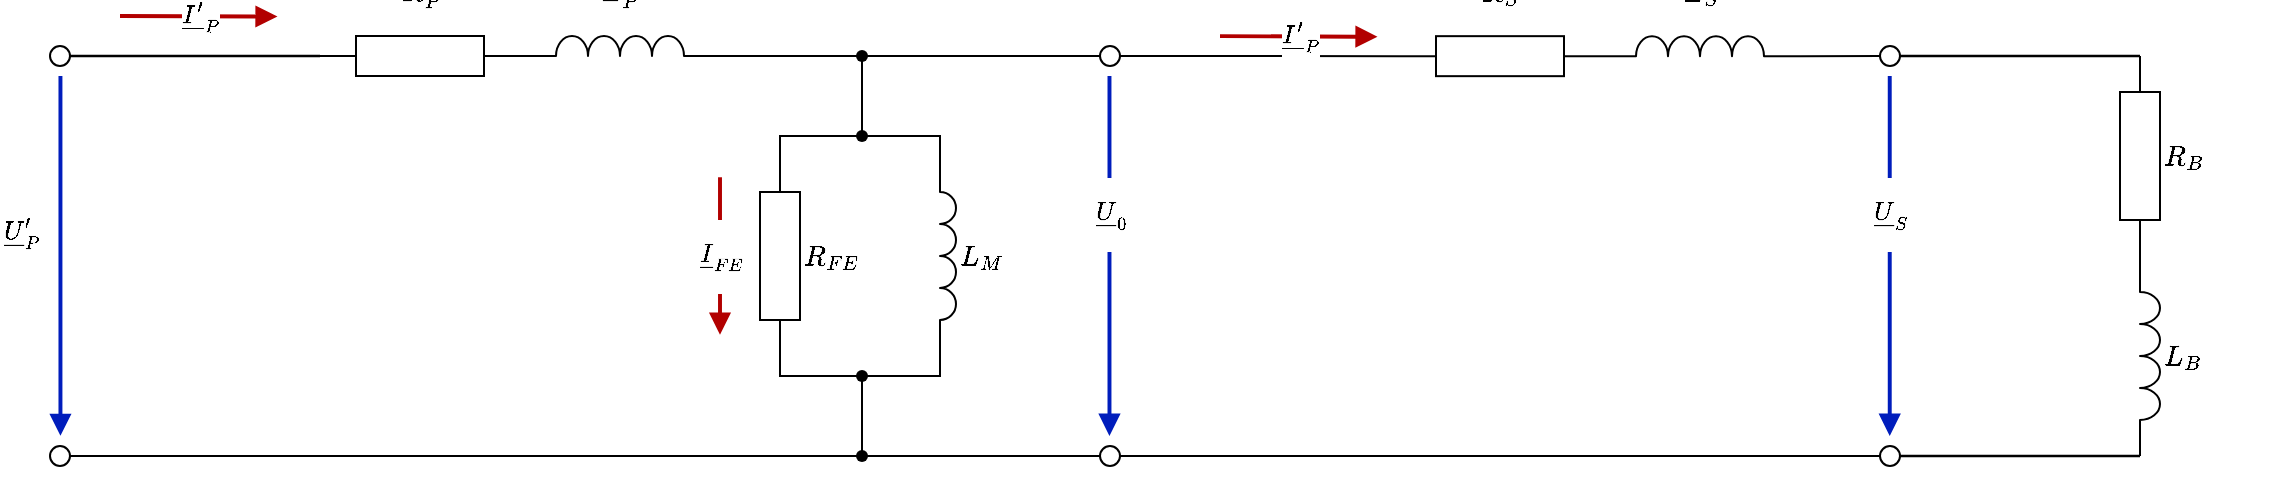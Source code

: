 <mxfile>
    <diagram id="W2GCAyt02r_Wo8HEGg_i" name="Page-1">
        <mxGraphModel dx="941" dy="703" grid="1" gridSize="10" guides="1" tooltips="1" connect="1" arrows="1" fold="1" page="1" pageScale="1" pageWidth="2339" pageHeight="3300" math="1" shadow="0">
            <root>
                <mxCell id="0"/>
                <mxCell id="1" parent="0"/>
                <mxCell id="32" value="" style="endArrow=none;html=1;exitDx=0;exitDy=0;flowAnimation=0;entryX=0;entryY=0.5;entryDx=0;entryDy=0;entryPerimeter=0;exitX=1;exitY=0.5;" edge="1" parent="1" source="127" target="90">
                    <mxGeometry width="50" height="50" relative="1" as="geometry">
                        <mxPoint x="732.34" y="250.37" as="sourcePoint"/>
                        <mxPoint x="870" y="250.08" as="targetPoint"/>
                        <Array as="points"/>
                    </mxGeometry>
                </mxCell>
                <mxCell id="44" value="" style="endArrow=none;html=1;entryX=0.279;entryY=0.893;entryDx=0;entryDy=0;entryPerimeter=0;exitX=0.621;exitY=0.321;exitDx=0;exitDy=0;exitPerimeter=0;" edge="1" parent="1" source="40" target="41">
                    <mxGeometry width="50" height="50" relative="1" as="geometry">
                        <mxPoint x="610" y="300" as="sourcePoint"/>
                        <mxPoint x="650" y="340" as="targetPoint"/>
                    </mxGeometry>
                </mxCell>
                <mxCell id="47" value="" style="endArrow=none;html=1;entryX=0;entryY=1;entryDx=0;entryDy=0;entryPerimeter=0;exitX=1;exitY=0.5;exitDx=0;exitDy=0;exitPerimeter=0;" edge="1" parent="1">
                    <mxGeometry width="50" height="50" relative="1" as="geometry">
                        <mxPoint x="950" y="240.08" as="sourcePoint"/>
                        <mxPoint x="950" y="240.08" as="targetPoint"/>
                    </mxGeometry>
                </mxCell>
                <mxCell id="52" value="" style="shape=waypoint;sketch=0;fillStyle=solid;size=6;pointerEvents=1;points=[];fillColor=none;resizable=0;rotatable=0;perimeter=centerPerimeter;snapToPoint=1;" vertex="1" parent="1">
                    <mxGeometry x="591" y="430" width="20" height="20" as="geometry"/>
                </mxCell>
                <mxCell id="53" value="" style="endArrow=none;html=1;entryX=0.84;entryY=0.962;entryDx=0;entryDy=0;entryPerimeter=0;" edge="1" parent="1" source="52" target="51">
                    <mxGeometry width="50" height="50" relative="1" as="geometry">
                        <mxPoint x="690" y="460" as="sourcePoint"/>
                        <mxPoint x="670" y="440" as="targetPoint"/>
                    </mxGeometry>
                </mxCell>
                <mxCell id="54" value="" style="endArrow=none;html=1;exitX=0.427;exitY=0.859;exitDx=0;exitDy=0;exitPerimeter=0;entryX=1;entryY=0.5;entryDx=0;entryDy=0;" edge="1" parent="1" source="52" target="111">
                    <mxGeometry width="50" height="50" relative="1" as="geometry">
                        <mxPoint x="625.43" y="451.17" as="sourcePoint"/>
                        <mxPoint x="210" y="445" as="targetPoint"/>
                        <Array as="points"/>
                    </mxGeometry>
                </mxCell>
                <mxCell id="61" value="" style="endArrow=none;html=1;entryX=0.674;entryY=0.629;entryDx=0;entryDy=0;entryPerimeter=0;exitDx=0;exitDy=0;exitX=0;exitY=0.5;" edge="1" parent="1" source="129" target="52">
                    <mxGeometry width="50" height="50" relative="1" as="geometry">
                        <mxPoint x="720" y="440" as="sourcePoint"/>
                        <mxPoint x="620" y="439.76" as="targetPoint"/>
                    </mxGeometry>
                </mxCell>
                <mxCell id="84" value="" style="endArrow=block;html=1;entryX=0;entryY=0.5;entryDx=0;entryDy=0;entryPerimeter=0;endFill=1;flowAnimation=0;fillColor=#e51400;strokeColor=#B20000;shadow=0;exitX=1.109;exitY=0.53;exitDx=0;exitDy=0;exitPerimeter=0;strokeWidth=1.968;startSize=5.905;endSize=5.905;rounded=0;align=center;verticalAlign=bottom;fontFamily=Helvetica;fontSize=11;fontColor=default;labelBackgroundColor=default;jumpStyle=sharp;startArrow=none;startFill=0;" edge="1" parent="1">
                    <mxGeometry width="50" height="50" relative="1" as="geometry">
                        <mxPoint x="230" y="219.996" as="sourcePoint"/>
                        <mxPoint x="308.74" y="220.296" as="targetPoint"/>
                    </mxGeometry>
                </mxCell>
                <mxCell id="107" value="$$\underline{I&#39;}_{P}$$" style="edgeLabel;html=1;align=center;verticalAlign=middle;resizable=0;points=[];fontFamily=Helvetica;fontSize=11;fontColor=default;labelBackgroundColor=default;rounded=0;sketch=1;jiggle=2;curveFitting=1;strokeColor=#001DBC;strokeWidth=1.968;fillColor=#0050ef;" vertex="1" connectable="0" parent="84">
                    <mxGeometry relative="1" as="geometry">
                        <mxPoint as="offset"/>
                    </mxGeometry>
                </mxCell>
                <mxCell id="22" value="$$L_M$$" style="pointerEvents=1;verticalLabelPosition=middle;shadow=0;dashed=0;align=left;html=1;verticalAlign=middle;shape=mxgraph.electrical.inductors.inductor_3;direction=south;labelPosition=right;horizontal=1;fontSize=12;container=0;" vertex="1" parent="1">
                    <mxGeometry x="640" y="290" width="8" height="100" as="geometry"/>
                </mxCell>
                <mxCell id="29" value="" style="endArrow=none;html=1;exitDx=0;exitDy=0;exitPerimeter=0;entryX=0;entryY=1;entryDx=0;entryDy=0;entryPerimeter=0;rounded=0;curved=0;" edge="1" parent="1" source="40" target="22">
                    <mxGeometry width="50" height="50" relative="1" as="geometry">
                        <mxPoint x="561" y="280" as="sourcePoint"/>
                        <mxPoint x="641" y="280" as="targetPoint"/>
                        <Array as="points">
                            <mxPoint x="640" y="280"/>
                        </Array>
                    </mxGeometry>
                </mxCell>
                <mxCell id="56" value="" style="endArrow=none;html=1;entryDx=0;entryDy=0;entryPerimeter=0;exitX=0;exitY=0.5;exitDx=0;exitDy=0;exitPerimeter=0;rounded=0;curved=0;" edge="1" parent="1" source="73" target="40">
                    <mxGeometry width="50" height="50" relative="1" as="geometry">
                        <mxPoint x="561" y="280" as="sourcePoint"/>
                        <mxPoint x="641" y="280" as="targetPoint"/>
                        <Array as="points">
                            <mxPoint x="560" y="280"/>
                        </Array>
                    </mxGeometry>
                </mxCell>
                <mxCell id="40" value="" style="shape=waypoint;sketch=0;fillStyle=solid;size=6;pointerEvents=1;points=[];fillColor=none;resizable=0;rotatable=0;perimeter=centerPerimeter;snapToPoint=1;container=0;" vertex="1" parent="1">
                    <mxGeometry x="591" y="270" width="20" height="20" as="geometry"/>
                </mxCell>
                <mxCell id="51" value="" style="shape=waypoint;sketch=0;fillStyle=solid;size=6;pointerEvents=1;points=[];fillColor=none;resizable=0;rotatable=0;perimeter=centerPerimeter;snapToPoint=1;container=0;" vertex="1" parent="1">
                    <mxGeometry x="591" y="390" width="20" height="20" as="geometry"/>
                </mxCell>
                <mxCell id="73" value="&lt;span style=&quot;color: rgb(0, 0, 0);&quot;&gt;$$R_{FE}$$&lt;/span&gt;" style="pointerEvents=1;verticalLabelPosition=middle;shadow=0;dashed=0;align=left;html=1;verticalAlign=middle;shape=mxgraph.electrical.resistors.resistor_1;rotation=0;horizontal=1;labelPosition=right;fontSize=12;direction=south;container=0;" vertex="1" parent="1">
                    <mxGeometry x="550" y="290" width="20" height="100" as="geometry"/>
                </mxCell>
                <mxCell id="80" value="" style="endArrow=none;html=1;exitX=0.129;exitY=0.47;exitDx=0;exitDy=0;exitPerimeter=0;entryX=1;entryY=1;entryDx=0;entryDy=0;entryPerimeter=0;rounded=0;curved=0;" edge="1" parent="1" source="51" target="22">
                    <mxGeometry width="50" height="50" relative="1" as="geometry">
                        <mxPoint x="471" y="430" as="sourcePoint"/>
                        <mxPoint x="641" y="400" as="targetPoint"/>
                        <Array as="points">
                            <mxPoint x="640" y="400"/>
                        </Array>
                    </mxGeometry>
                </mxCell>
                <mxCell id="83" value="" style="endArrow=none;html=1;entryX=1;entryY=0.5;entryDx=0;entryDy=0;entryPerimeter=0;rounded=0;curved=0;exitX=0.334;exitY=0.47;exitDx=0;exitDy=0;exitPerimeter=0;" edge="1" parent="1" source="51" target="73">
                    <mxGeometry width="50" height="50" relative="1" as="geometry">
                        <mxPoint x="580" y="400" as="sourcePoint"/>
                        <mxPoint x="501" y="390" as="targetPoint"/>
                        <Array as="points">
                            <mxPoint x="560" y="400"/>
                        </Array>
                    </mxGeometry>
                </mxCell>
                <mxCell id="86" value="" style="endArrow=none;html=1;exitDx=0;exitDy=0;exitPerimeter=0;exitX=1;exitY=1;entryDx=0;entryDy=0;entryPerimeter=0;flowAnimation=0;" edge="1" parent="1" source="5" target="41">
                    <mxGeometry width="50" height="50" relative="1" as="geometry">
                        <mxPoint x="530" y="240" as="sourcePoint"/>
                        <mxPoint x="680" y="240" as="targetPoint"/>
                        <Array as="points"/>
                    </mxGeometry>
                </mxCell>
                <mxCell id="41" value="" style="shape=waypoint;sketch=0;fillStyle=solid;size=6;pointerEvents=1;points=[];fillColor=none;resizable=0;rotatable=0;perimeter=centerPerimeter;snapToPoint=1;" vertex="1" parent="1">
                    <mxGeometry x="591" y="230" width="20" height="20" as="geometry"/>
                </mxCell>
                <mxCell id="88" value="" style="group" vertex="1" connectable="0" parent="1">
                    <mxGeometry x="330" y="230" width="200" height="20" as="geometry"/>
                </mxCell>
                <mxCell id="2" value="&lt;span style=&quot;color: rgb(0, 0, 0); text-align: left;&quot;&gt;$$R&#39;_{P}$$&lt;/span&gt;" style="pointerEvents=1;verticalLabelPosition=top;shadow=0;dashed=0;align=center;html=1;verticalAlign=bottom;shape=mxgraph.electrical.resistors.resistor_1;labelPosition=center;horizontal=1;" vertex="1" parent="88">
                    <mxGeometry width="100" height="20" as="geometry"/>
                </mxCell>
                <mxCell id="5" value="&lt;span style=&quot;color: rgb(0, 0, 0); text-align: left;&quot;&gt;$$L&#39;_{P}$$&lt;/span&gt;" style="pointerEvents=1;verticalLabelPosition=top;shadow=0;dashed=0;align=center;html=1;verticalAlign=bottom;shape=mxgraph.electrical.inductors.inductor_3;horizontal=1;labelPosition=center;" vertex="1" parent="88">
                    <mxGeometry x="100" width="100" height="10" as="geometry"/>
                </mxCell>
                <mxCell id="31" value="" style="endArrow=none;html=1;entryX=0;entryY=1;entryDx=0;entryDy=0;entryPerimeter=0;exitX=1;exitY=0.5;exitDx=0;exitDy=0;exitPerimeter=0;" edge="1" parent="88" source="2" target="5">
                    <mxGeometry width="50" height="50" relative="1" as="geometry">
                        <mxPoint x="90" y="-30" as="sourcePoint"/>
                        <mxPoint x="170" y="-30" as="targetPoint"/>
                    </mxGeometry>
                </mxCell>
                <mxCell id="89" value="" style="group" vertex="1" connectable="0" parent="1">
                    <mxGeometry x="870" y="230.08" width="200" height="20" as="geometry"/>
                </mxCell>
                <mxCell id="90" value="&lt;span style=&quot;color: rgb(0, 0, 0); text-align: left;&quot;&gt;$$R_{S}$$&lt;/span&gt;" style="pointerEvents=1;verticalLabelPosition=top;shadow=0;dashed=0;align=center;html=1;verticalAlign=bottom;shape=mxgraph.electrical.resistors.resistor_1;labelPosition=center;horizontal=1;" vertex="1" parent="89">
                    <mxGeometry width="100" height="20" as="geometry"/>
                </mxCell>
                <mxCell id="91" value="&lt;span style=&quot;color: rgb(0, 0, 0); text-align: left;&quot;&gt;$$L_{S}$$&lt;/span&gt;" style="pointerEvents=1;verticalLabelPosition=top;shadow=0;dashed=0;align=center;html=1;verticalAlign=bottom;shape=mxgraph.electrical.inductors.inductor_3;horizontal=1;labelPosition=center;" vertex="1" parent="89">
                    <mxGeometry x="100" width="100" height="10" as="geometry"/>
                </mxCell>
                <mxCell id="92" value="" style="endArrow=none;html=1;entryX=0;entryY=1;entryDx=0;entryDy=0;entryPerimeter=0;exitX=1;exitY=0.5;exitDx=0;exitDy=0;exitPerimeter=0;" edge="1" parent="89" source="90" target="91">
                    <mxGeometry width="50" height="50" relative="1" as="geometry">
                        <mxPoint x="90" y="-30" as="sourcePoint"/>
                        <mxPoint x="170" y="-30" as="targetPoint"/>
                    </mxGeometry>
                </mxCell>
                <mxCell id="93" value="" style="endArrow=none;html=1;exitDx=0;exitDy=0;exitPerimeter=0;flowAnimation=0;exitX=1;exitY=1;entryX=0;entryY=0.5;entryDx=0;entryDy=0;" edge="1" parent="1" source="91" target="124">
                    <mxGeometry width="50" height="50" relative="1" as="geometry">
                        <mxPoint x="971" y="150.08" as="sourcePoint"/>
                        <mxPoint x="1100" y="240.08" as="targetPoint"/>
                        <Array as="points"/>
                    </mxGeometry>
                </mxCell>
                <mxCell id="95" value="" style="endArrow=none;html=1;exitDx=0;exitDy=0;exitPerimeter=0;flowAnimation=0;entryDx=0;entryDy=0;exitX=0.729;exitY=0.559;entryX=0;entryY=0.5;" edge="1" parent="1" source="41" target="127">
                    <mxGeometry width="50" height="50" relative="1" as="geometry">
                        <mxPoint x="601" y="240" as="sourcePoint"/>
                        <mxPoint x="720" y="240" as="targetPoint"/>
                        <Array as="points"/>
                    </mxGeometry>
                </mxCell>
                <mxCell id="97" value="" style="endArrow=none;html=1;entryDx=0;entryDy=0;rounded=0;curved=0;entryX=1;entryY=0.5;exitX=0;exitY=0.5;exitDx=0;exitDy=0;" edge="1" parent="1" source="133" target="129">
                    <mxGeometry width="50" height="50" relative="1" as="geometry">
                        <mxPoint x="1040" y="439.78" as="sourcePoint"/>
                        <mxPoint x="760" y="439.78" as="targetPoint"/>
                    </mxGeometry>
                </mxCell>
                <mxCell id="98" value="" style="endArrow=none;startArrow=block;html=1;rounded=0;strokeColor=#001DBC;align=center;verticalAlign=bottom;fontFamily=Helvetica;fontSize=11;fontColor=default;labelBackgroundColor=default;curved=0;entryX=0.594;entryY=0.889;entryDx=0;entryDy=0;entryPerimeter=0;exitX=0.678;exitY=0.333;exitDx=0;exitDy=0;exitPerimeter=0;endFill=0;startFill=1;strokeWidth=1.968;fillColor=#0050ef;jumpStyle=sharp;" edge="1" parent="1">
                    <mxGeometry width="50" height="50" relative="1" as="geometry">
                        <mxPoint x="724.74" y="429.96" as="sourcePoint"/>
                        <mxPoint x="724.74" y="250.039" as="targetPoint"/>
                    </mxGeometry>
                </mxCell>
                <mxCell id="102" value="$$\underline{U}_{0}$$" style="edgeLabel;html=1;align=center;verticalAlign=bottom;resizable=0;points=[];fontFamily=Helvetica;fontSize=11;fontColor=default;labelBackgroundColor=default;rounded=0;sketch=1;jiggle=2;curveFitting=1;strokeColor=#001DBC;strokeWidth=1.968;fillColor=#0050ef;" vertex="1" connectable="0" parent="98">
                    <mxGeometry relative="1" as="geometry">
                        <mxPoint as="offset"/>
                    </mxGeometry>
                </mxCell>
                <mxCell id="99" value="" style="endArrow=none;startArrow=block;html=1;rounded=0;strokeColor=#001DBC;align=right;verticalAlign=middle;exitX=0.678;exitY=0.333;exitDx=0;exitDy=0;exitPerimeter=0;endFill=0;startFill=1;strokeWidth=1.968;fillColor=#0050ef;labelPosition=left;verticalLabelPosition=middle;jumpStyle=sharp;startSize=5.905;" edge="1" parent="1">
                    <mxGeometry width="50" height="50" relative="1" as="geometry">
                        <mxPoint x="200.225" y="429.92" as="sourcePoint"/>
                        <mxPoint x="200.225" y="249.999" as="targetPoint"/>
                    </mxGeometry>
                </mxCell>
                <mxCell id="101" value="$$\underline{U}&#39;_{P}$$" style="edgeLabel;html=1;align=left;verticalAlign=bottom;resizable=0;points=[];labelPosition=right;verticalLabelPosition=top;horizontal=1;textDirection=ltr;" vertex="1" connectable="0" parent="99">
                    <mxGeometry relative="1" as="geometry">
                        <mxPoint x="-30" y="10" as="offset"/>
                    </mxGeometry>
                </mxCell>
                <mxCell id="100" value="" style="endArrow=none;startArrow=block;html=1;rounded=0;strokeColor=#001DBC;align=center;verticalAlign=bottom;fontFamily=Helvetica;fontSize=11;fontColor=default;labelBackgroundColor=default;curved=0;entryX=0.594;entryY=0.889;entryDx=0;entryDy=0;entryPerimeter=0;exitX=0.678;exitY=0.333;exitDx=0;exitDy=0;exitPerimeter=0;endFill=0;startFill=1;strokeWidth=1.968;fillColor=#0050ef;jumpStyle=sharp;" edge="1" parent="1">
                    <mxGeometry width="50" height="50" relative="1" as="geometry">
                        <mxPoint x="1114.87" y="429.96" as="sourcePoint"/>
                        <mxPoint x="1114.87" y="250.04" as="targetPoint"/>
                    </mxGeometry>
                </mxCell>
                <mxCell id="106" value="$$\underline{U}_{S}$$" style="edgeLabel;html=1;align=center;verticalAlign=bottom;resizable=0;points=[];fontFamily=Helvetica;fontSize=11;fontColor=default;labelBackgroundColor=default;rounded=0;sketch=1;jiggle=2;curveFitting=1;strokeColor=#001DBC;strokeWidth=1.968;fillColor=#0050ef;" vertex="1" connectable="0" parent="100">
                    <mxGeometry relative="1" as="geometry">
                        <mxPoint as="offset"/>
                    </mxGeometry>
                </mxCell>
                <mxCell id="110" value="" style="ellipse;whiteSpace=wrap;html=1;aspect=fixed;fontFamily=Helvetica;fontSize=11;fontColor=default;labelBackgroundColor=default;" vertex="1" parent="1">
                    <mxGeometry x="195" y="235" width="10" height="10" as="geometry"/>
                </mxCell>
                <mxCell id="111" value="" style="ellipse;whiteSpace=wrap;html=1;aspect=fixed;fontFamily=Helvetica;fontSize=11;fontColor=default;labelBackgroundColor=default;" vertex="1" parent="1">
                    <mxGeometry x="195" y="435" width="10" height="10" as="geometry"/>
                </mxCell>
                <mxCell id="119" value="" style="endArrow=none;html=1;rounded=0;strokeColor=default;strokeWidth=1.181;align=center;verticalAlign=middle;fontFamily=Helvetica;fontSize=11;fontColor=default;labelBackgroundColor=default;curved=0;entryX=0;entryY=0.5;entryDx=0;entryDy=0;entryPerimeter=0;exitX=1;exitY=0.5;exitDx=0;exitDy=0;" edge="1" parent="1" source="110" target="2">
                    <mxGeometry width="50" height="50" relative="1" as="geometry">
                        <mxPoint x="205" y="260.0" as="sourcePoint"/>
                        <mxPoint x="330" y="260.0" as="targetPoint"/>
                    </mxGeometry>
                </mxCell>
                <mxCell id="124" value="" style="ellipse;whiteSpace=wrap;html=1;aspect=fixed;fontFamily=Helvetica;fontSize=11;fontColor=default;labelBackgroundColor=default;" vertex="1" parent="1">
                    <mxGeometry x="1110" y="235.0" width="10" height="10" as="geometry"/>
                </mxCell>
                <mxCell id="127" value="" style="ellipse;whiteSpace=wrap;html=1;aspect=fixed;fontFamily=Helvetica;fontSize=11;fontColor=default;labelBackgroundColor=default;" vertex="1" parent="1">
                    <mxGeometry x="720" y="235.0" width="10" height="10" as="geometry"/>
                </mxCell>
                <mxCell id="129" value="" style="ellipse;whiteSpace=wrap;html=1;aspect=fixed;fontFamily=Helvetica;fontSize=11;fontColor=default;labelBackgroundColor=default;" vertex="1" parent="1">
                    <mxGeometry x="720" y="435" width="10" height="10" as="geometry"/>
                </mxCell>
                <mxCell id="133" value="" style="ellipse;whiteSpace=wrap;html=1;aspect=fixed;fontFamily=Helvetica;fontSize=11;fontColor=default;labelBackgroundColor=default;" vertex="1" parent="1">
                    <mxGeometry x="1110" y="435" width="10" height="10" as="geometry"/>
                </mxCell>
                <mxCell id="144" value="" style="group" vertex="1" connectable="0" parent="1">
                    <mxGeometry x="1230" y="240" width="20" height="200" as="geometry"/>
                </mxCell>
                <mxCell id="142" value="$$L_B$$" style="pointerEvents=1;verticalLabelPosition=middle;shadow=0;dashed=0;align=left;html=1;verticalAlign=middle;shape=mxgraph.electrical.inductors.inductor_3;direction=south;labelPosition=right;horizontal=1;fontSize=12;container=0;" vertex="1" parent="144">
                    <mxGeometry x="10" y="100" width="10" height="100" as="geometry"/>
                </mxCell>
                <mxCell id="143" value="&lt;span style=&quot;color: rgb(0, 0, 0);&quot;&gt;$$R_{B}$$&lt;/span&gt;" style="pointerEvents=1;verticalLabelPosition=middle;shadow=0;dashed=0;align=left;html=1;verticalAlign=middle;shape=mxgraph.electrical.resistors.resistor_1;rotation=0;horizontal=1;labelPosition=right;fontSize=12;direction=south;container=0;" vertex="1" parent="144">
                    <mxGeometry width="20" height="100" as="geometry"/>
                </mxCell>
                <mxCell id="145" value="" style="endArrow=none;html=1;rounded=0;strokeColor=default;strokeWidth=1.181;align=center;verticalAlign=middle;fontFamily=Helvetica;fontSize=11;fontColor=default;labelBackgroundColor=default;curved=0;entryX=0;entryY=0.5;entryDx=0;entryDy=0;entryPerimeter=0;exitX=1;exitY=0.5;exitDx=0;exitDy=0;" edge="1" parent="1" source="124" target="143">
                    <mxGeometry width="50" height="50" relative="1" as="geometry">
                        <mxPoint x="1170" y="250" as="sourcePoint"/>
                        <mxPoint x="1220" y="200" as="targetPoint"/>
                    </mxGeometry>
                </mxCell>
                <mxCell id="146" value="" style="endArrow=none;html=1;rounded=0;strokeColor=default;strokeWidth=1.181;align=center;verticalAlign=middle;fontFamily=Helvetica;fontSize=11;fontColor=default;labelBackgroundColor=default;curved=0;entryX=1;entryY=1;entryDx=0;entryDy=0;entryPerimeter=0;exitX=1;exitY=0.5;exitDx=0;exitDy=0;" edge="1" parent="1" source="133" target="142">
                    <mxGeometry width="50" height="50" relative="1" as="geometry">
                        <mxPoint x="1145" y="500" as="sourcePoint"/>
                        <mxPoint x="1195" y="450" as="targetPoint"/>
                    </mxGeometry>
                </mxCell>
                <mxCell id="147" value="" style="endArrow=block;html=1;entryX=0;entryY=0.5;entryDx=0;entryDy=0;entryPerimeter=0;endFill=1;flowAnimation=0;fillColor=#e51400;strokeColor=#B20000;shadow=0;exitX=1.109;exitY=0.53;exitDx=0;exitDy=0;exitPerimeter=0;strokeWidth=1.968;startSize=5.905;endSize=5.905;rounded=0;align=center;verticalAlign=bottom;fontFamily=Helvetica;fontSize=11;fontColor=default;labelBackgroundColor=default;jumpStyle=sharp;startArrow=none;startFill=0;" edge="1" parent="1">
                    <mxGeometry width="50" height="50" relative="1" as="geometry">
                        <mxPoint x="780" y="230.076" as="sourcePoint"/>
                        <mxPoint x="858.74" y="230.376" as="targetPoint"/>
                    </mxGeometry>
                </mxCell>
                <mxCell id="148" value="$$\underline{I&#39;}_{P}$$" style="edgeLabel;html=1;align=center;verticalAlign=middle;resizable=0;points=[];fontFamily=Helvetica;fontSize=11;fontColor=default;labelBackgroundColor=default;rounded=0;sketch=1;jiggle=2;curveFitting=1;strokeColor=#001DBC;strokeWidth=1.968;fillColor=#0050ef;" vertex="1" connectable="0" parent="147">
                    <mxGeometry relative="1" as="geometry">
                        <mxPoint as="offset"/>
                    </mxGeometry>
                </mxCell>
                <mxCell id="149" value="" style="endArrow=block;html=1;endFill=1;flowAnimation=0;fillColor=#e51400;strokeColor=#B20000;shadow=0;strokeWidth=1.968;startSize=5.905;endSize=5.905;rounded=0;align=center;verticalAlign=bottom;fontFamily=Helvetica;fontSize=11;fontColor=default;labelBackgroundColor=default;jumpStyle=sharp;startArrow=none;startFill=0;" edge="1" parent="1">
                    <mxGeometry width="50" height="50" relative="1" as="geometry">
                        <mxPoint x="530" y="300.63" as="sourcePoint"/>
                        <mxPoint x="530" y="379.37" as="targetPoint"/>
                    </mxGeometry>
                </mxCell>
                <mxCell id="150" value="$$\underline{I}_{FE}$$" style="edgeLabel;html=1;align=center;verticalAlign=middle;resizable=0;points=[];fontFamily=Helvetica;fontSize=11;fontColor=default;labelBackgroundColor=default;rounded=0;sketch=1;jiggle=2;curveFitting=1;strokeColor=#001DBC;strokeWidth=1.968;fillColor=#0050ef;" vertex="1" connectable="0" parent="149">
                    <mxGeometry relative="1" as="geometry">
                        <mxPoint as="offset"/>
                    </mxGeometry>
                </mxCell>
            </root>
        </mxGraphModel>
    </diagram>
</mxfile>